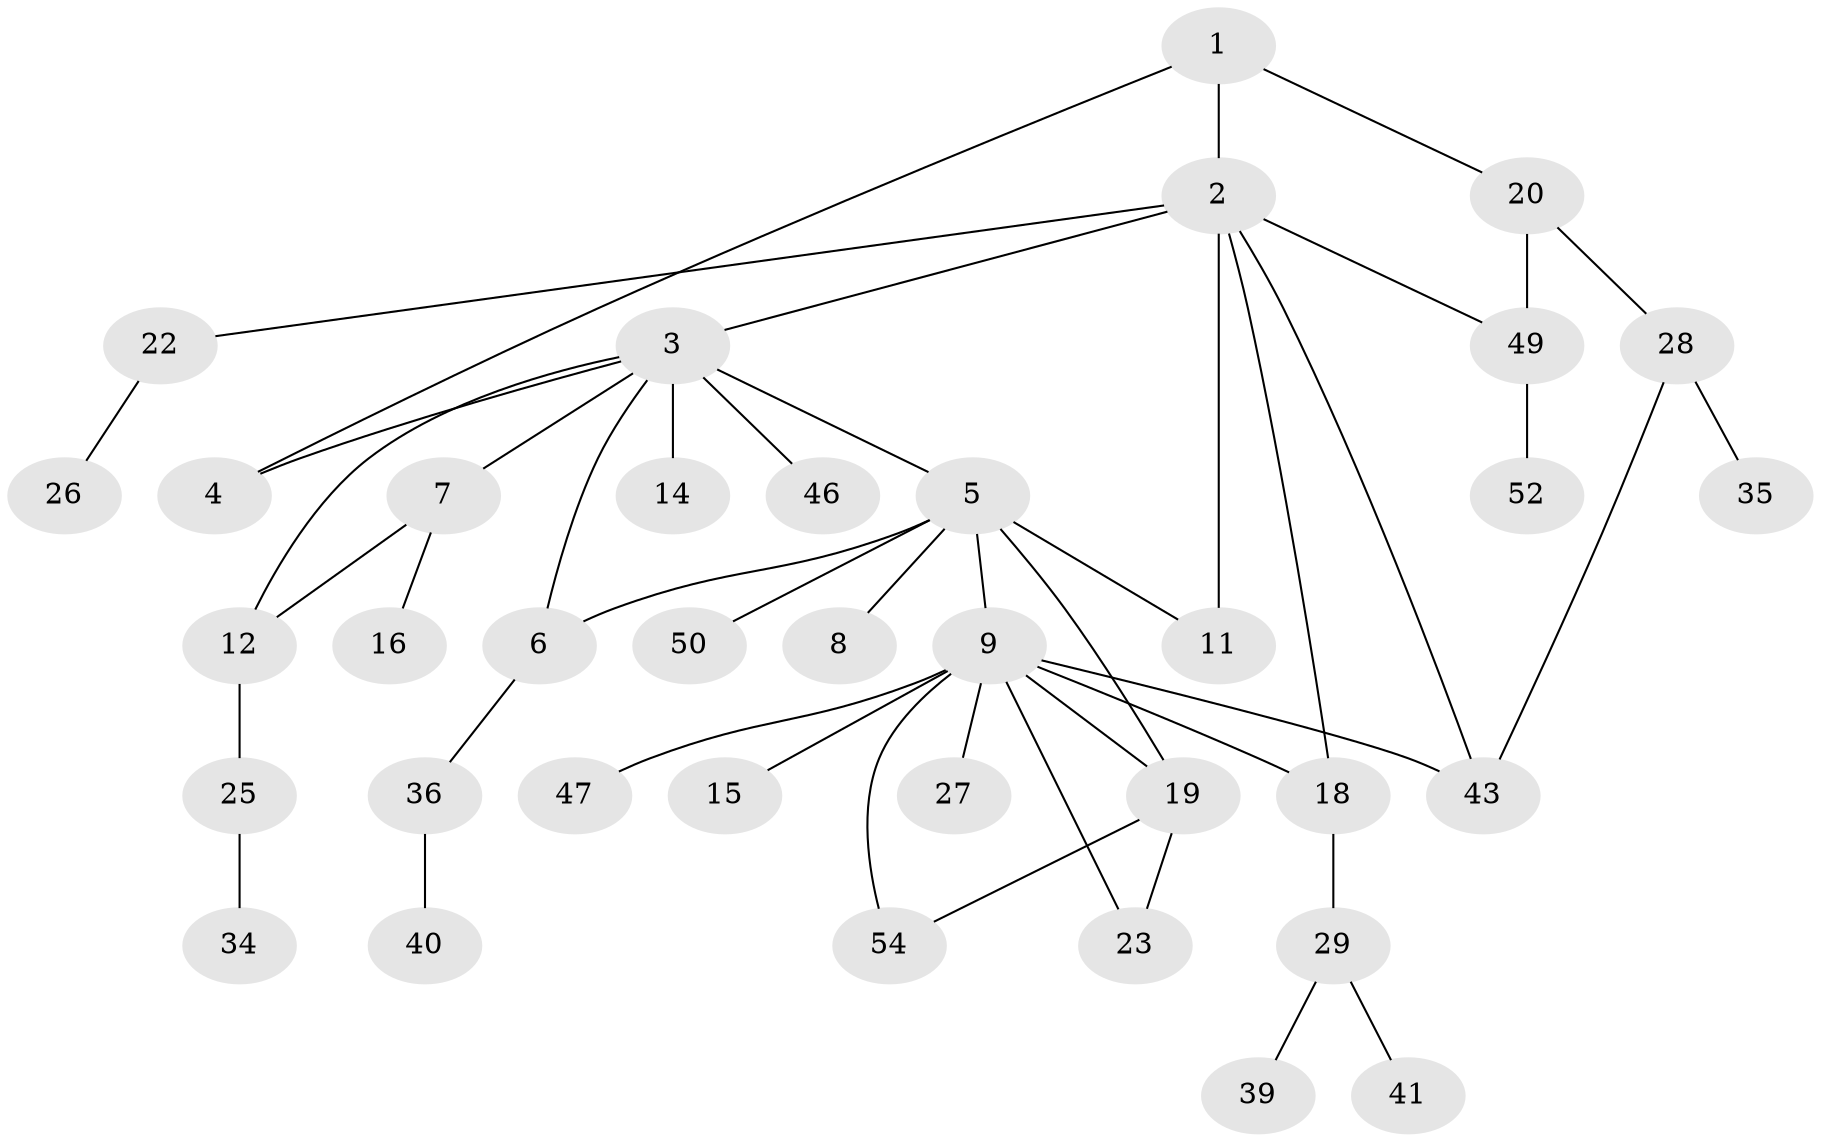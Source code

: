 // Generated by graph-tools (version 1.1) at 2025/51/02/27/25 19:51:38]
// undirected, 37 vertices, 47 edges
graph export_dot {
graph [start="1"]
  node [color=gray90,style=filled];
  1 [super="+13"];
  2 [super="+24"];
  3 [super="+17"];
  4;
  5 [super="+31"];
  6 [super="+48"];
  7;
  8;
  9 [super="+10"];
  11 [super="+30"];
  12;
  14 [super="+38"];
  15;
  16 [super="+51"];
  18 [super="+21"];
  19;
  20 [super="+42"];
  22;
  23 [super="+37"];
  25 [super="+44"];
  26;
  27 [super="+33"];
  28 [super="+53"];
  29 [super="+32"];
  34;
  35;
  36;
  39;
  40 [super="+45"];
  41;
  43;
  46;
  47;
  49;
  50;
  52;
  54;
  1 -- 2;
  1 -- 4;
  1 -- 20;
  2 -- 3 [weight=2];
  2 -- 11;
  2 -- 22;
  2 -- 43;
  2 -- 49;
  2 -- 18;
  3 -- 5;
  3 -- 6;
  3 -- 7;
  3 -- 14;
  3 -- 4;
  3 -- 12;
  3 -- 46;
  5 -- 8;
  5 -- 9;
  5 -- 50;
  5 -- 19;
  5 -- 11;
  5 -- 6;
  6 -- 36;
  7 -- 12;
  7 -- 16;
  9 -- 18;
  9 -- 19;
  9 -- 23;
  9 -- 47;
  9 -- 54;
  9 -- 43;
  9 -- 27;
  9 -- 15;
  12 -- 25;
  18 -- 29;
  19 -- 54;
  19 -- 23;
  20 -- 28;
  20 -- 49;
  22 -- 26;
  25 -- 34;
  28 -- 35;
  28 -- 43;
  29 -- 41;
  29 -- 39;
  36 -- 40;
  49 -- 52;
}
